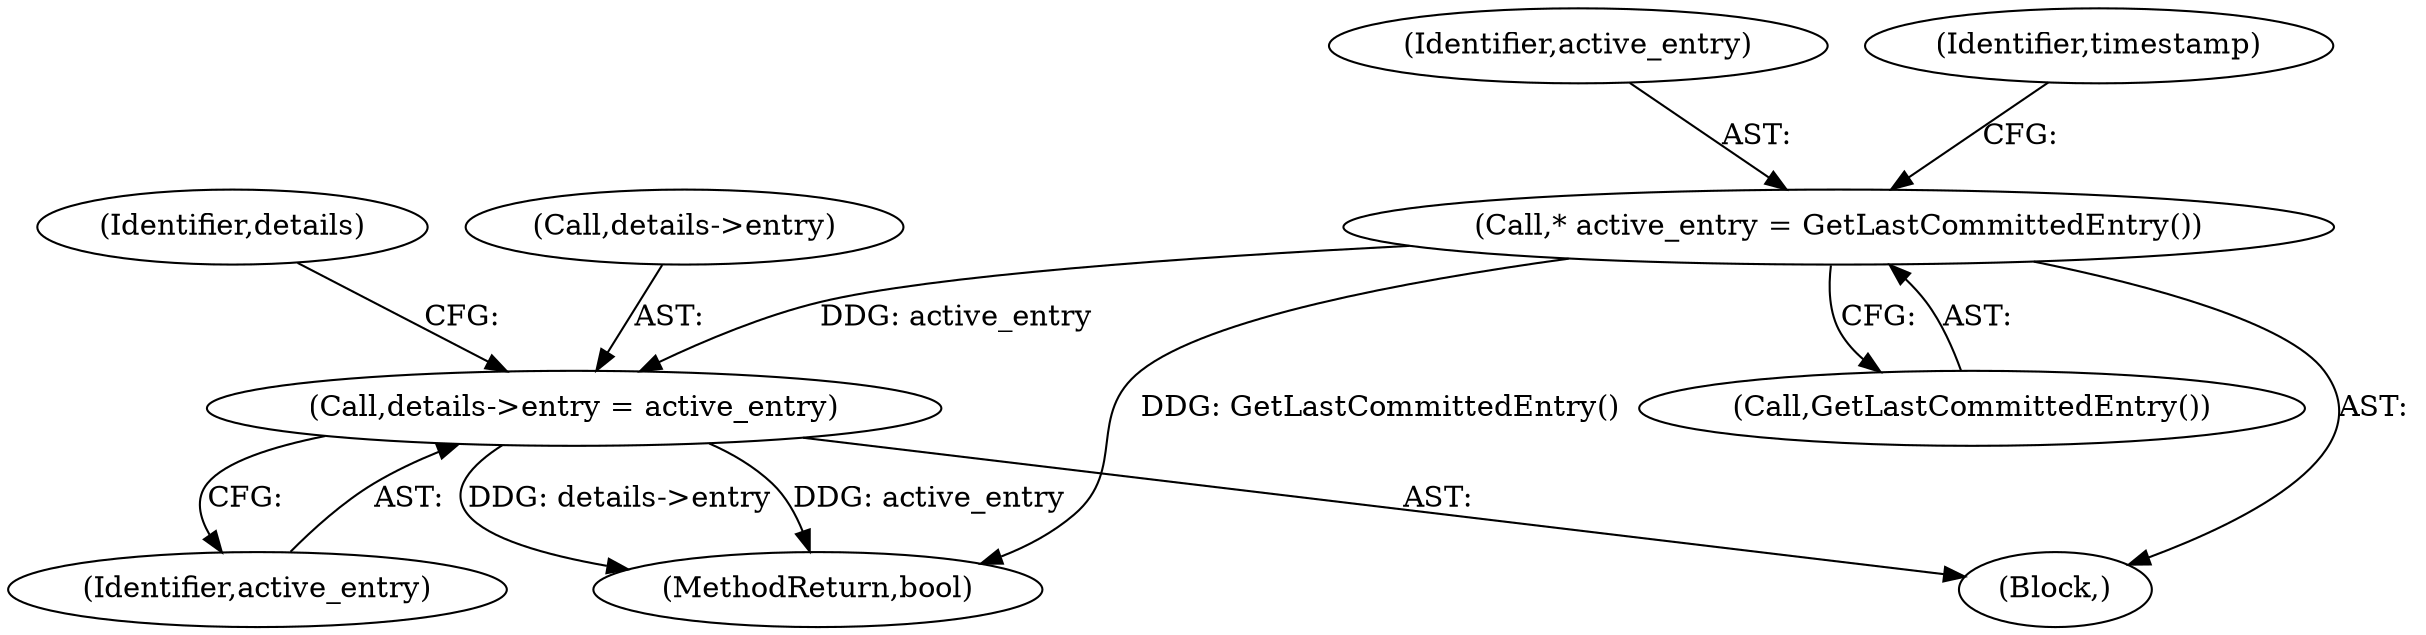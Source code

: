 digraph "0_Chrome_56a84aa67bb071a33a48ac1481b555c48e0a9a59_1@pointer" {
"1000382" [label="(Call,details->entry = active_entry)"];
"1000319" [label="(Call,* active_entry = GetLastCommittedEntry())"];
"1000389" [label="(Identifier,details)"];
"1000321" [label="(Call,GetLastCommittedEntry())"];
"1000383" [label="(Call,details->entry)"];
"1000386" [label="(Identifier,active_entry)"];
"1000382" [label="(Call,details->entry = active_entry)"];
"1000319" [label="(Call,* active_entry = GetLastCommittedEntry())"];
"1000320" [label="(Identifier,active_entry)"];
"1000323" [label="(Identifier,timestamp)"];
"1000432" [label="(MethodReturn,bool)"];
"1000106" [label="(Block,)"];
"1000382" -> "1000106"  [label="AST: "];
"1000382" -> "1000386"  [label="CFG: "];
"1000383" -> "1000382"  [label="AST: "];
"1000386" -> "1000382"  [label="AST: "];
"1000389" -> "1000382"  [label="CFG: "];
"1000382" -> "1000432"  [label="DDG: details->entry"];
"1000382" -> "1000432"  [label="DDG: active_entry"];
"1000319" -> "1000382"  [label="DDG: active_entry"];
"1000319" -> "1000106"  [label="AST: "];
"1000319" -> "1000321"  [label="CFG: "];
"1000320" -> "1000319"  [label="AST: "];
"1000321" -> "1000319"  [label="AST: "];
"1000323" -> "1000319"  [label="CFG: "];
"1000319" -> "1000432"  [label="DDG: GetLastCommittedEntry()"];
}
